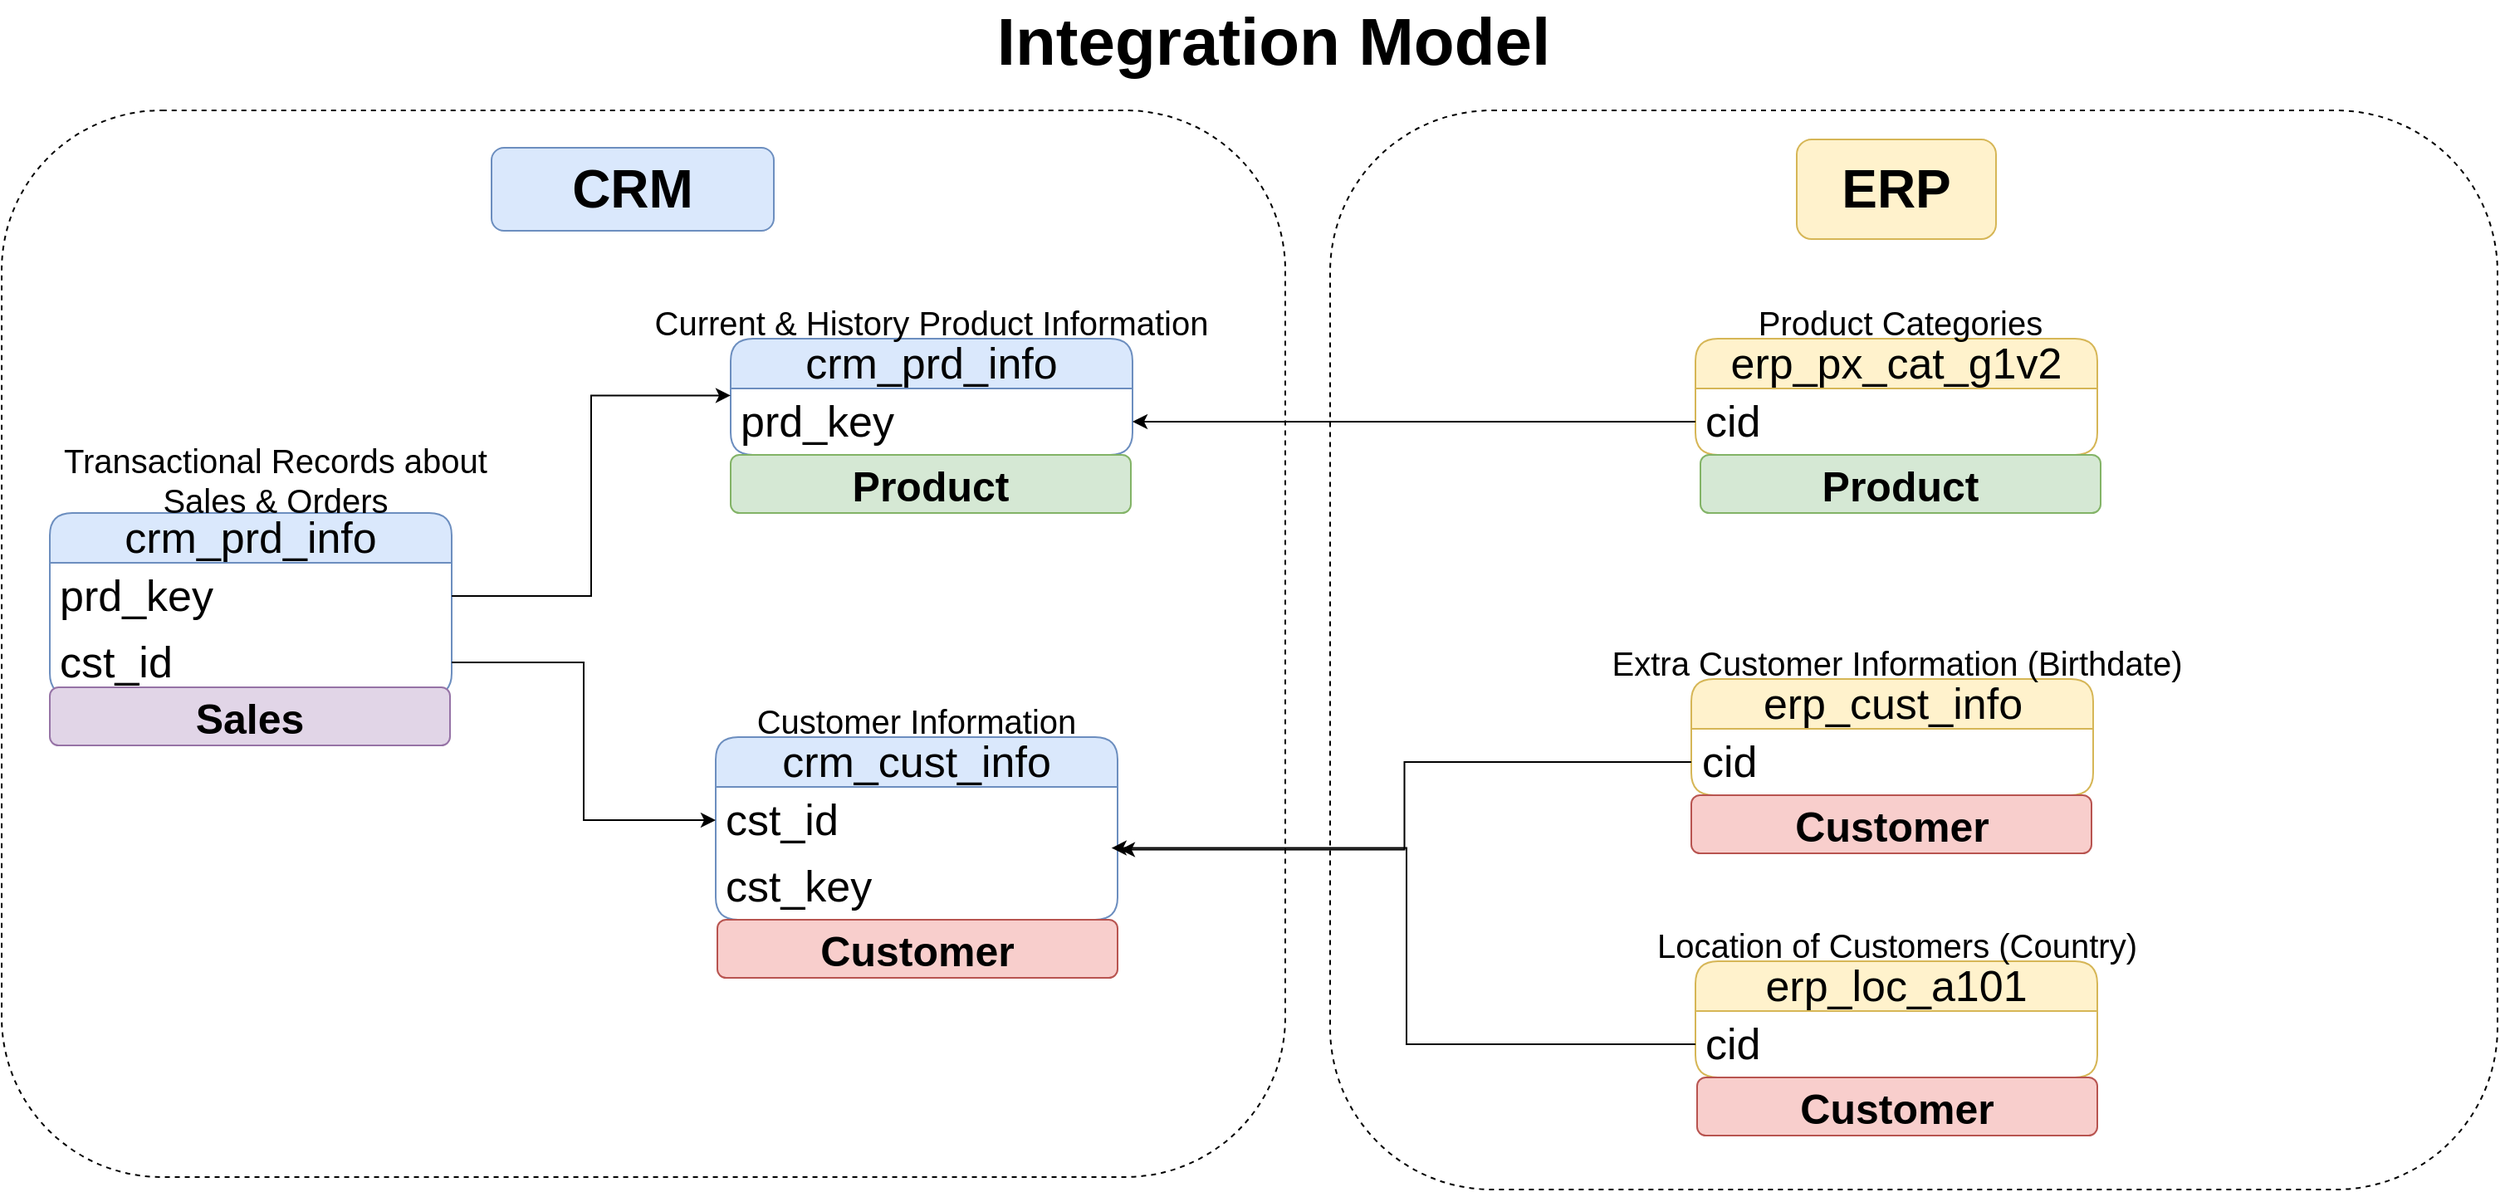 <mxfile version="28.0.4">
  <diagram name="Page-1" id="Q8YvKueqASrhTfLpZtgE">
    <mxGraphModel dx="3096" dy="1611" grid="1" gridSize="10" guides="1" tooltips="1" connect="1" arrows="1" fold="1" page="1" pageScale="1" pageWidth="850" pageHeight="1100" math="0" shadow="0">
      <root>
        <mxCell id="0" />
        <mxCell id="1" parent="0" />
        <mxCell id="1Fnm3Keq7vRgcPUCOSkI-1" value="&lt;font style=&quot;font-size: 40px;&quot;&gt;&lt;b style=&quot;&quot;&gt;Integration Model&lt;/b&gt;&lt;/font&gt;" style="text;html=1;align=center;verticalAlign=middle;whiteSpace=wrap;rounded=0;labelBackgroundColor=none;" vertex="1" parent="1">
          <mxGeometry x="300" y="20" width="392" height="30" as="geometry" />
        </mxCell>
        <mxCell id="1Fnm3Keq7vRgcPUCOSkI-2" value="crm_cust_info" style="swimlane;fontStyle=0;childLayout=stackLayout;horizontal=1;startSize=30;horizontalStack=0;resizeParent=1;resizeParentMax=0;resizeLast=0;collapsible=1;marginBottom=0;whiteSpace=wrap;html=1;rounded=1;fontSize=26;labelBackgroundColor=none;fillColor=#dae8fc;strokeColor=#6c8ebf;" vertex="1" parent="1">
          <mxGeometry x="160" y="455" width="242" height="110" as="geometry" />
        </mxCell>
        <mxCell id="1Fnm3Keq7vRgcPUCOSkI-3" value="cst_id" style="text;align=left;verticalAlign=middle;spacingLeft=4;spacingRight=4;overflow=hidden;points=[[0,0.5],[1,0.5]];portConstraint=eastwest;rotatable=0;whiteSpace=wrap;html=1;fontSize=26;labelBackgroundColor=none;" vertex="1" parent="1Fnm3Keq7vRgcPUCOSkI-2">
          <mxGeometry y="30" width="242" height="40" as="geometry" />
        </mxCell>
        <mxCell id="1Fnm3Keq7vRgcPUCOSkI-35" value="cst_key" style="text;align=left;verticalAlign=middle;spacingLeft=4;spacingRight=4;overflow=hidden;points=[[0,0.5],[1,0.5]];portConstraint=eastwest;rotatable=0;whiteSpace=wrap;html=1;fontSize=26;labelBackgroundColor=none;" vertex="1" parent="1Fnm3Keq7vRgcPUCOSkI-2">
          <mxGeometry y="70" width="242" height="40" as="geometry" />
        </mxCell>
        <mxCell id="1Fnm3Keq7vRgcPUCOSkI-6" value="&lt;font style=&quot;font-size: 20px;&quot;&gt;Customer Information&lt;/font&gt;" style="text;html=1;align=center;verticalAlign=middle;whiteSpace=wrap;rounded=0;" vertex="1" parent="1">
          <mxGeometry x="180" y="430" width="202" height="30" as="geometry" />
        </mxCell>
        <mxCell id="1Fnm3Keq7vRgcPUCOSkI-18" value="crm_prd_info" style="swimlane;fontStyle=0;childLayout=stackLayout;horizontal=1;startSize=30;horizontalStack=0;resizeParent=1;resizeParentMax=0;resizeLast=0;collapsible=1;marginBottom=0;whiteSpace=wrap;html=1;rounded=1;fontSize=26;labelBackgroundColor=none;fillColor=#dae8fc;strokeColor=#6c8ebf;" vertex="1" parent="1">
          <mxGeometry x="169" y="215" width="242" height="70" as="geometry" />
        </mxCell>
        <mxCell id="1Fnm3Keq7vRgcPUCOSkI-19" value="prd_key" style="text;align=left;verticalAlign=middle;spacingLeft=4;spacingRight=4;overflow=hidden;points=[[0,0.5],[1,0.5]];portConstraint=eastwest;rotatable=0;whiteSpace=wrap;html=1;fontSize=26;labelBackgroundColor=none;" vertex="1" parent="1Fnm3Keq7vRgcPUCOSkI-18">
          <mxGeometry y="30" width="242" height="40" as="geometry" />
        </mxCell>
        <mxCell id="1Fnm3Keq7vRgcPUCOSkI-22" value="&lt;font style=&quot;font-size: 20px;&quot;&gt;Current &amp;amp; History Product Information&lt;/font&gt;" style="text;html=1;align=center;verticalAlign=middle;whiteSpace=wrap;rounded=0;" vertex="1" parent="1">
          <mxGeometry x="120" y="190" width="340" height="30" as="geometry" />
        </mxCell>
        <mxCell id="1Fnm3Keq7vRgcPUCOSkI-23" value="crm_prd_info" style="swimlane;fontStyle=0;childLayout=stackLayout;horizontal=1;startSize=30;horizontalStack=0;resizeParent=1;resizeParentMax=0;resizeLast=0;collapsible=1;marginBottom=0;whiteSpace=wrap;html=1;rounded=1;fontSize=26;labelBackgroundColor=none;fillColor=#dae8fc;strokeColor=#6c8ebf;" vertex="1" parent="1">
          <mxGeometry x="-241" y="320" width="242" height="110" as="geometry" />
        </mxCell>
        <mxCell id="1Fnm3Keq7vRgcPUCOSkI-24" value="prd_key" style="text;align=left;verticalAlign=middle;spacingLeft=4;spacingRight=4;overflow=hidden;points=[[0,0.5],[1,0.5]];portConstraint=eastwest;rotatable=0;whiteSpace=wrap;html=1;fontSize=26;labelBackgroundColor=none;" vertex="1" parent="1Fnm3Keq7vRgcPUCOSkI-23">
          <mxGeometry y="30" width="242" height="40" as="geometry" />
        </mxCell>
        <mxCell id="1Fnm3Keq7vRgcPUCOSkI-27" value="cst_id" style="text;align=left;verticalAlign=middle;spacingLeft=4;spacingRight=4;overflow=hidden;points=[[0,0.5],[1,0.5]];portConstraint=eastwest;rotatable=0;whiteSpace=wrap;html=1;fontSize=26;labelBackgroundColor=none;" vertex="1" parent="1Fnm3Keq7vRgcPUCOSkI-23">
          <mxGeometry y="70" width="242" height="40" as="geometry" />
        </mxCell>
        <mxCell id="1Fnm3Keq7vRgcPUCOSkI-25" value="&lt;font style=&quot;font-size: 20px;&quot;&gt;Transactional Records about Sales &amp;amp; Orders&lt;/font&gt;" style="text;html=1;align=center;verticalAlign=middle;whiteSpace=wrap;rounded=0;" vertex="1" parent="1">
          <mxGeometry x="-260" y="285" width="310" height="30" as="geometry" />
        </mxCell>
        <mxCell id="1Fnm3Keq7vRgcPUCOSkI-28" style="edgeStyle=orthogonalEdgeStyle;rounded=0;orthogonalLoop=1;jettySize=auto;html=1;exitX=1;exitY=0.5;exitDx=0;exitDy=0;entryX=0;entryY=0.106;entryDx=0;entryDy=0;entryPerimeter=0;" edge="1" parent="1" source="1Fnm3Keq7vRgcPUCOSkI-24" target="1Fnm3Keq7vRgcPUCOSkI-19">
          <mxGeometry relative="1" as="geometry" />
        </mxCell>
        <mxCell id="1Fnm3Keq7vRgcPUCOSkI-29" style="edgeStyle=orthogonalEdgeStyle;rounded=0;orthogonalLoop=1;jettySize=auto;html=1;exitX=1;exitY=0.5;exitDx=0;exitDy=0;" edge="1" parent="1" source="1Fnm3Keq7vRgcPUCOSkI-27" target="1Fnm3Keq7vRgcPUCOSkI-3">
          <mxGeometry relative="1" as="geometry" />
        </mxCell>
        <mxCell id="1Fnm3Keq7vRgcPUCOSkI-30" value="erp_cust_info" style="swimlane;fontStyle=0;childLayout=stackLayout;horizontal=1;startSize=30;horizontalStack=0;resizeParent=1;resizeParentMax=0;resizeLast=0;collapsible=1;marginBottom=0;whiteSpace=wrap;html=1;rounded=1;fontSize=26;labelBackgroundColor=none;fillColor=#fff2cc;strokeColor=#d6b656;" vertex="1" parent="1">
          <mxGeometry x="747.5" y="420" width="242" height="70" as="geometry" />
        </mxCell>
        <mxCell id="1Fnm3Keq7vRgcPUCOSkI-31" value="cid" style="text;align=left;verticalAlign=middle;spacingLeft=4;spacingRight=4;overflow=hidden;points=[[0,0.5],[1,0.5]];portConstraint=eastwest;rotatable=0;whiteSpace=wrap;html=1;fontSize=26;labelBackgroundColor=none;" vertex="1" parent="1Fnm3Keq7vRgcPUCOSkI-30">
          <mxGeometry y="30" width="242" height="40" as="geometry" />
        </mxCell>
        <mxCell id="1Fnm3Keq7vRgcPUCOSkI-32" value="&lt;font style=&quot;font-size: 20px;&quot;&gt;Extra Customer Information (Birthdate)&lt;/font&gt;" style="text;html=1;align=center;verticalAlign=middle;whiteSpace=wrap;rounded=0;" vertex="1" parent="1">
          <mxGeometry x="697.5" y="395" width="347" height="30" as="geometry" />
        </mxCell>
        <mxCell id="1Fnm3Keq7vRgcPUCOSkI-36" style="rounded=0;orthogonalLoop=1;jettySize=auto;html=1;entryX=1.006;entryY=-0.056;entryDx=0;entryDy=0;entryPerimeter=0;edgeStyle=orthogonalEdgeStyle;" edge="1" parent="1" source="1Fnm3Keq7vRgcPUCOSkI-31" target="1Fnm3Keq7vRgcPUCOSkI-35">
          <mxGeometry relative="1" as="geometry" />
        </mxCell>
        <mxCell id="1Fnm3Keq7vRgcPUCOSkI-37" value="erp_loc_a101" style="swimlane;fontStyle=0;childLayout=stackLayout;horizontal=1;startSize=30;horizontalStack=0;resizeParent=1;resizeParentMax=0;resizeLast=0;collapsible=1;marginBottom=0;whiteSpace=wrap;html=1;rounded=1;fontSize=26;labelBackgroundColor=none;fillColor=#fff2cc;strokeColor=#d6b656;" vertex="1" parent="1">
          <mxGeometry x="750" y="590" width="242" height="70" as="geometry" />
        </mxCell>
        <mxCell id="1Fnm3Keq7vRgcPUCOSkI-38" value="cid" style="text;align=left;verticalAlign=middle;spacingLeft=4;spacingRight=4;overflow=hidden;points=[[0,0.5],[1,0.5]];portConstraint=eastwest;rotatable=0;whiteSpace=wrap;html=1;fontSize=26;labelBackgroundColor=none;" vertex="1" parent="1Fnm3Keq7vRgcPUCOSkI-37">
          <mxGeometry y="30" width="242" height="40" as="geometry" />
        </mxCell>
        <mxCell id="1Fnm3Keq7vRgcPUCOSkI-39" style="edgeStyle=orthogonalEdgeStyle;rounded=0;orthogonalLoop=1;jettySize=auto;html=1;entryX=0.985;entryY=-0.081;entryDx=0;entryDy=0;entryPerimeter=0;" edge="1" parent="1" source="1Fnm3Keq7vRgcPUCOSkI-38" target="1Fnm3Keq7vRgcPUCOSkI-35">
          <mxGeometry relative="1" as="geometry" />
        </mxCell>
        <mxCell id="1Fnm3Keq7vRgcPUCOSkI-40" value="&lt;font style=&quot;font-size: 20px;&quot;&gt;Location of Customers (Country)&lt;/font&gt;" style="text;html=1;align=center;verticalAlign=middle;whiteSpace=wrap;rounded=0;" vertex="1" parent="1">
          <mxGeometry x="697.5" y="565" width="347" height="30" as="geometry" />
        </mxCell>
        <mxCell id="1Fnm3Keq7vRgcPUCOSkI-44" value="erp_px_cat_g1v2" style="swimlane;fontStyle=0;childLayout=stackLayout;horizontal=1;startSize=30;horizontalStack=0;resizeParent=1;resizeParentMax=0;resizeLast=0;collapsible=1;marginBottom=0;whiteSpace=wrap;html=1;rounded=1;fontSize=26;labelBackgroundColor=none;fillColor=#fff2cc;strokeColor=#d6b656;" vertex="1" parent="1">
          <mxGeometry x="750" y="215" width="242" height="70" as="geometry" />
        </mxCell>
        <mxCell id="1Fnm3Keq7vRgcPUCOSkI-45" value="cid" style="text;align=left;verticalAlign=middle;spacingLeft=4;spacingRight=4;overflow=hidden;points=[[0,0.5],[1,0.5]];portConstraint=eastwest;rotatable=0;whiteSpace=wrap;html=1;fontSize=26;labelBackgroundColor=none;" vertex="1" parent="1Fnm3Keq7vRgcPUCOSkI-44">
          <mxGeometry y="30" width="242" height="40" as="geometry" />
        </mxCell>
        <mxCell id="1Fnm3Keq7vRgcPUCOSkI-50" value="" style="rounded=1;whiteSpace=wrap;html=1;fillColor=none;dashed=1;" vertex="1" parent="1">
          <mxGeometry x="530" y="77.5" width="703" height="650" as="geometry" />
        </mxCell>
        <mxCell id="1Fnm3Keq7vRgcPUCOSkI-46" value="&lt;font style=&quot;font-size: 20px;&quot;&gt;Product Categories&lt;/font&gt;" style="text;html=1;align=center;verticalAlign=middle;whiteSpace=wrap;rounded=0;" vertex="1" parent="1">
          <mxGeometry x="700" y="190" width="347" height="30" as="geometry" />
        </mxCell>
        <mxCell id="1Fnm3Keq7vRgcPUCOSkI-47" style="edgeStyle=orthogonalEdgeStyle;rounded=0;orthogonalLoop=1;jettySize=auto;html=1;entryX=1;entryY=0.5;entryDx=0;entryDy=0;" edge="1" parent="1" source="1Fnm3Keq7vRgcPUCOSkI-45" target="1Fnm3Keq7vRgcPUCOSkI-19">
          <mxGeometry relative="1" as="geometry" />
        </mxCell>
        <mxCell id="1Fnm3Keq7vRgcPUCOSkI-48" value="" style="rounded=1;whiteSpace=wrap;html=1;fillColor=none;dashed=1;" vertex="1" parent="1">
          <mxGeometry x="-270" y="77.5" width="773" height="642.5" as="geometry" />
        </mxCell>
        <mxCell id="1Fnm3Keq7vRgcPUCOSkI-49" value="&lt;font style=&quot;font-size: 32px;&quot;&gt;&lt;b style=&quot;&quot;&gt;CRM&lt;/b&gt;&lt;/font&gt;" style="rounded=1;whiteSpace=wrap;html=1;fillColor=#dae8fc;strokeColor=#6c8ebf;" vertex="1" parent="1">
          <mxGeometry x="25" y="100" width="170" height="50" as="geometry" />
        </mxCell>
        <mxCell id="1Fnm3Keq7vRgcPUCOSkI-51" value="&lt;b&gt;&lt;font style=&quot;font-size: 32px;&quot;&gt;ERP&lt;/font&gt;&lt;/b&gt;" style="rounded=1;whiteSpace=wrap;html=1;fillColor=#fff2cc;strokeColor=#d6b656;" vertex="1" parent="1">
          <mxGeometry x="811" y="95" width="120" height="60" as="geometry" />
        </mxCell>
        <mxCell id="1Fnm3Keq7vRgcPUCOSkI-52" value="&lt;font style=&quot;font-size: 25px;&quot;&gt;&lt;b&gt;Sales&lt;/b&gt;&lt;/font&gt;" style="rounded=1;whiteSpace=wrap;html=1;fillColor=#e1d5e7;strokeColor=#9673a6;" vertex="1" parent="1">
          <mxGeometry x="-241" y="425" width="241" height="35" as="geometry" />
        </mxCell>
        <mxCell id="1Fnm3Keq7vRgcPUCOSkI-53" value="&lt;font style=&quot;font-size: 25px;&quot;&gt;&lt;b&gt;Product&lt;/b&gt;&lt;/font&gt;" style="rounded=1;whiteSpace=wrap;html=1;fillColor=#d5e8d4;strokeColor=#82b366;" vertex="1" parent="1">
          <mxGeometry x="169" y="285" width="241" height="35" as="geometry" />
        </mxCell>
        <mxCell id="1Fnm3Keq7vRgcPUCOSkI-54" value="&lt;font style=&quot;font-size: 25px;&quot;&gt;&lt;b&gt;Product&lt;/b&gt;&lt;/font&gt;" style="rounded=1;whiteSpace=wrap;html=1;fillColor=#d5e8d4;strokeColor=#82b366;" vertex="1" parent="1">
          <mxGeometry x="753" y="285" width="241" height="35" as="geometry" />
        </mxCell>
        <mxCell id="1Fnm3Keq7vRgcPUCOSkI-55" value="&lt;font style=&quot;font-size: 25px;&quot;&gt;&lt;b&gt;Customer&lt;/b&gt;&lt;/font&gt;" style="rounded=1;whiteSpace=wrap;html=1;fillColor=#f8cecc;strokeColor=#b85450;" vertex="1" parent="1">
          <mxGeometry x="161" y="565" width="241" height="35" as="geometry" />
        </mxCell>
        <mxCell id="1Fnm3Keq7vRgcPUCOSkI-56" value="&lt;font style=&quot;font-size: 25px;&quot;&gt;&lt;b&gt;Customer&lt;/b&gt;&lt;/font&gt;" style="rounded=1;whiteSpace=wrap;html=1;fillColor=#f8cecc;strokeColor=#b85450;" vertex="1" parent="1">
          <mxGeometry x="747.5" y="490" width="241" height="35" as="geometry" />
        </mxCell>
        <mxCell id="1Fnm3Keq7vRgcPUCOSkI-57" value="&lt;font style=&quot;font-size: 25px;&quot;&gt;&lt;b&gt;Customer&lt;/b&gt;&lt;/font&gt;" style="rounded=1;whiteSpace=wrap;html=1;fillColor=#f8cecc;strokeColor=#b85450;" vertex="1" parent="1">
          <mxGeometry x="751" y="660" width="241" height="35" as="geometry" />
        </mxCell>
      </root>
    </mxGraphModel>
  </diagram>
</mxfile>
